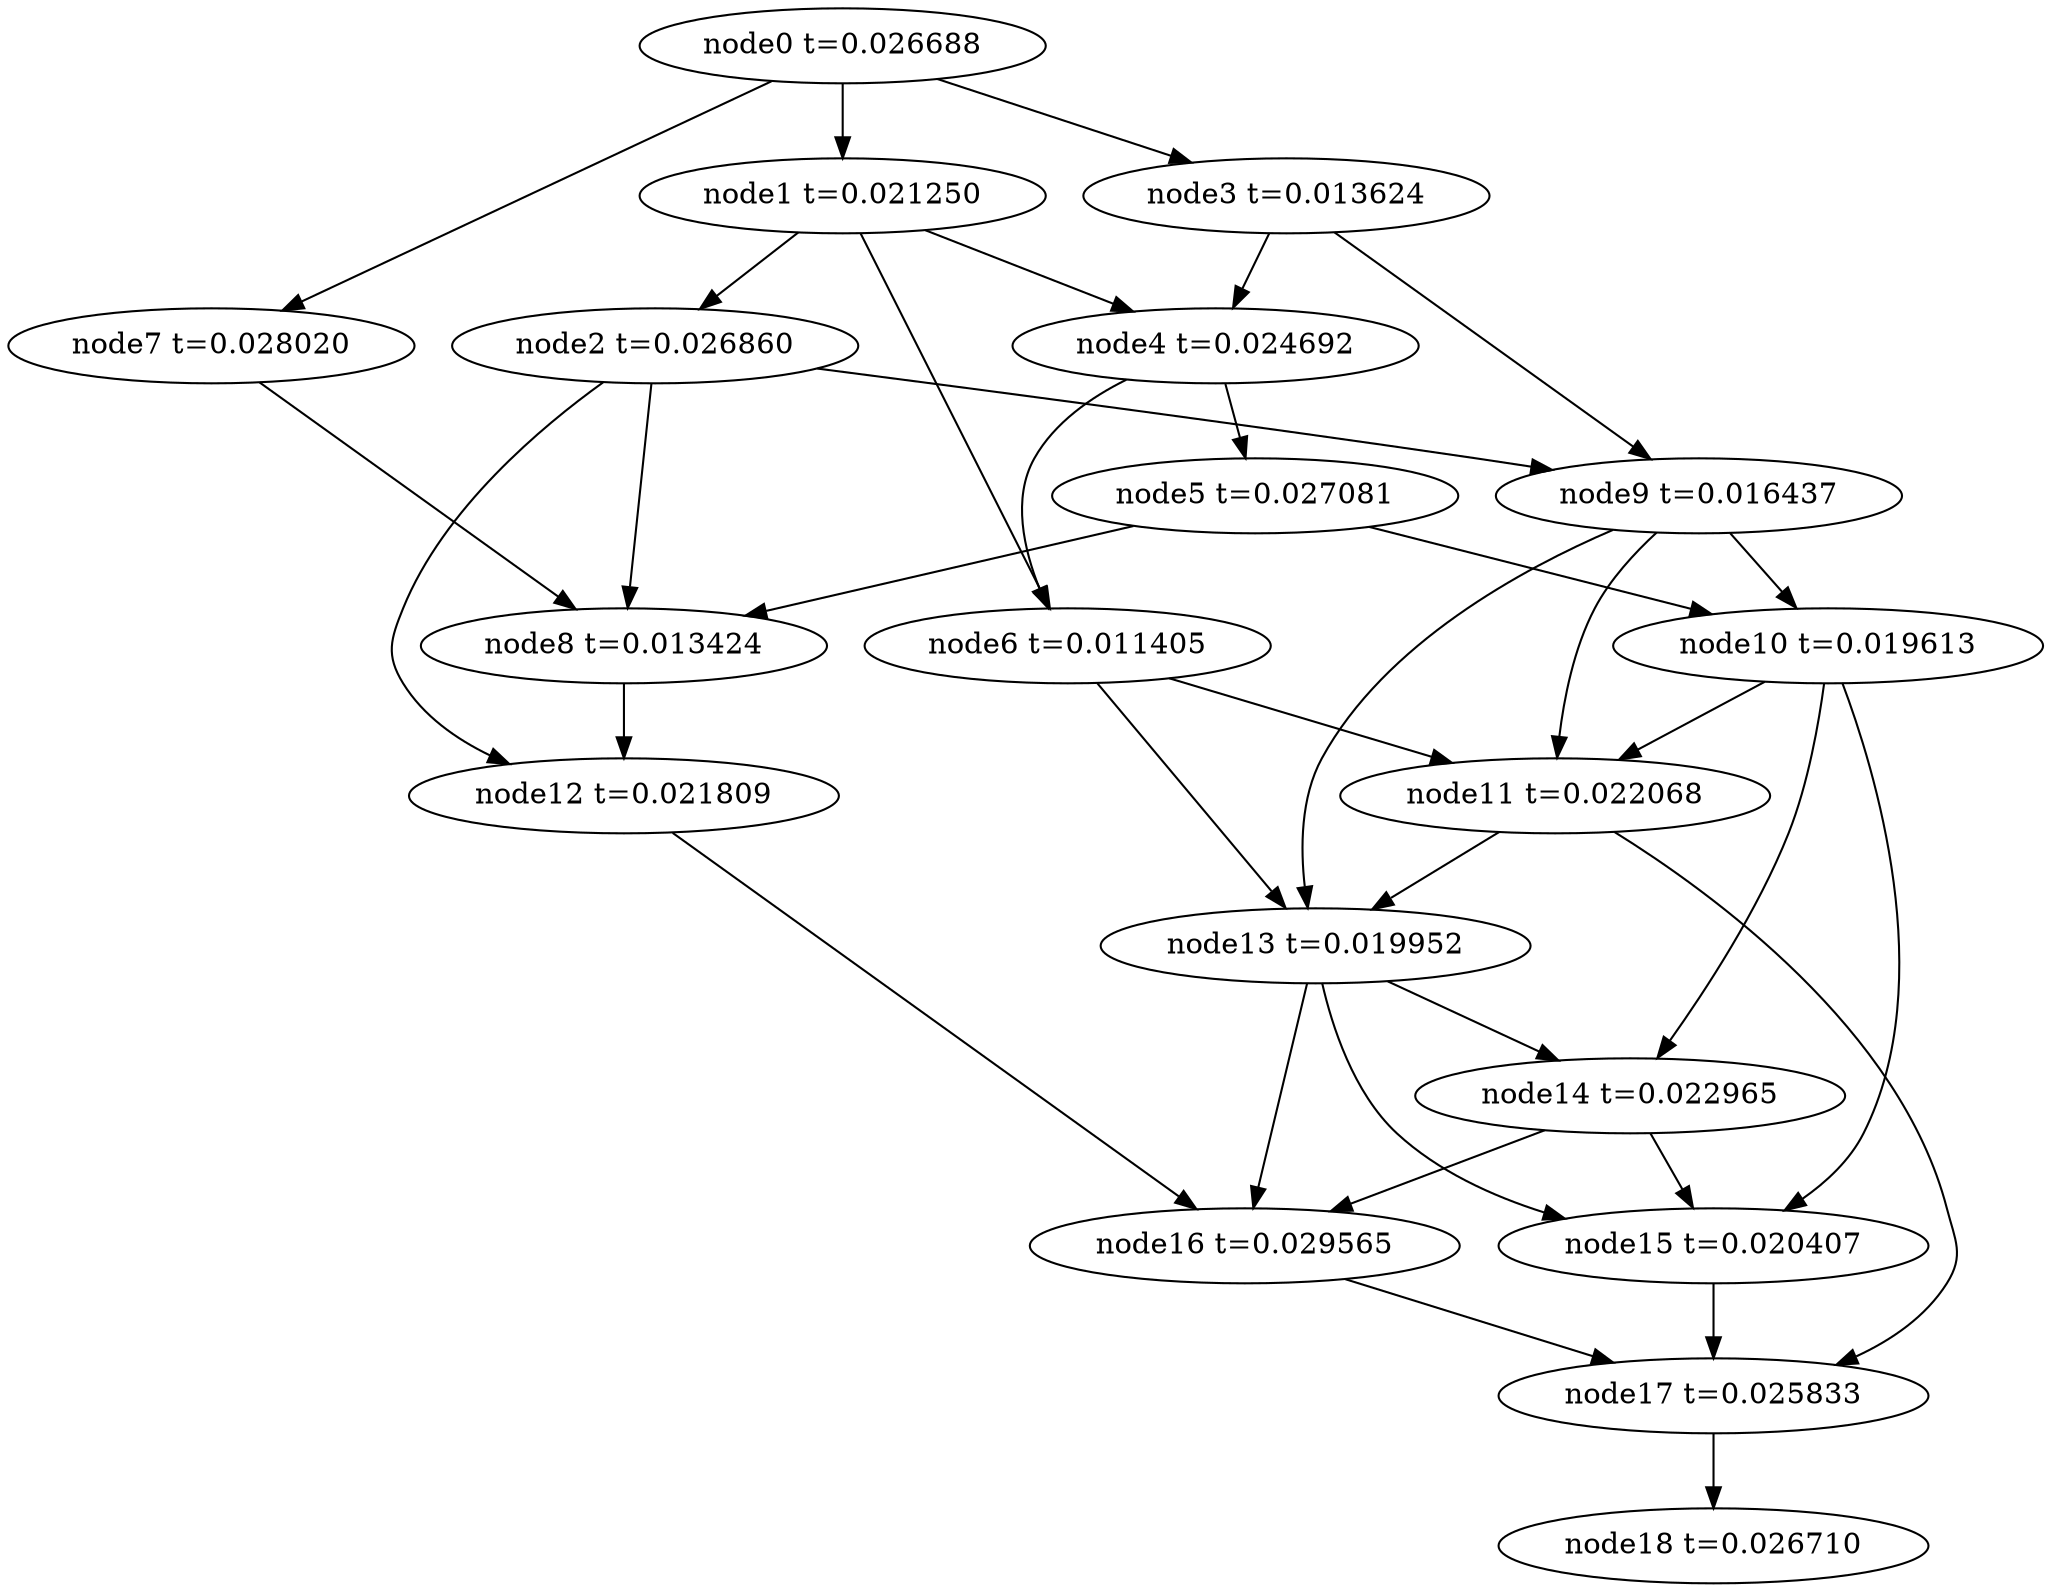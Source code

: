 digraph g{
	node18[label="node18 t=0.026710"]
	node17 -> node18
	node17[label="node17 t=0.025833"];
	node16 -> node17
	node16[label="node16 t=0.029565"];
	node15 -> node17
	node15[label="node15 t=0.020407"];
	node14 -> node16
	node14 -> node15
	node14[label="node14 t=0.022965"];
	node13 -> node16
	node13 -> node15
	node13 -> node14
	node13[label="node13 t=0.019952"];
	node12 -> node16
	node12[label="node12 t=0.021809"];
	node11 -> node17
	node11 -> node13
	node11[label="node11 t=0.022068"];
	node10 -> node15
	node10 -> node14
	node10 -> node11
	node10[label="node10 t=0.019613"];
	node9 -> node13
	node9 -> node11
	node9 -> node10
	node9[label="node9 t=0.016437"];
	node8 -> node12
	node8[label="node8 t=0.013424"];
	node7 -> node8
	node7[label="node7 t=0.028020"];
	node6 -> node13
	node6 -> node11
	node6[label="node6 t=0.011405"];
	node5 -> node10
	node5 -> node8
	node5[label="node5 t=0.027081"];
	node4 -> node6
	node4 -> node5
	node4[label="node4 t=0.024692"];
	node3 -> node9
	node3 -> node4
	node3[label="node3 t=0.013624"];
	node2 -> node12
	node2 -> node9
	node2 -> node8
	node2[label="node2 t=0.026860"];
	node1 -> node6
	node1 -> node4
	node1 -> node2
	node1[label="node1 t=0.021250"];
	node0 -> node7
	node0 -> node3
	node0 -> node1
	node0[label="node0 t=0.026688"];
}

